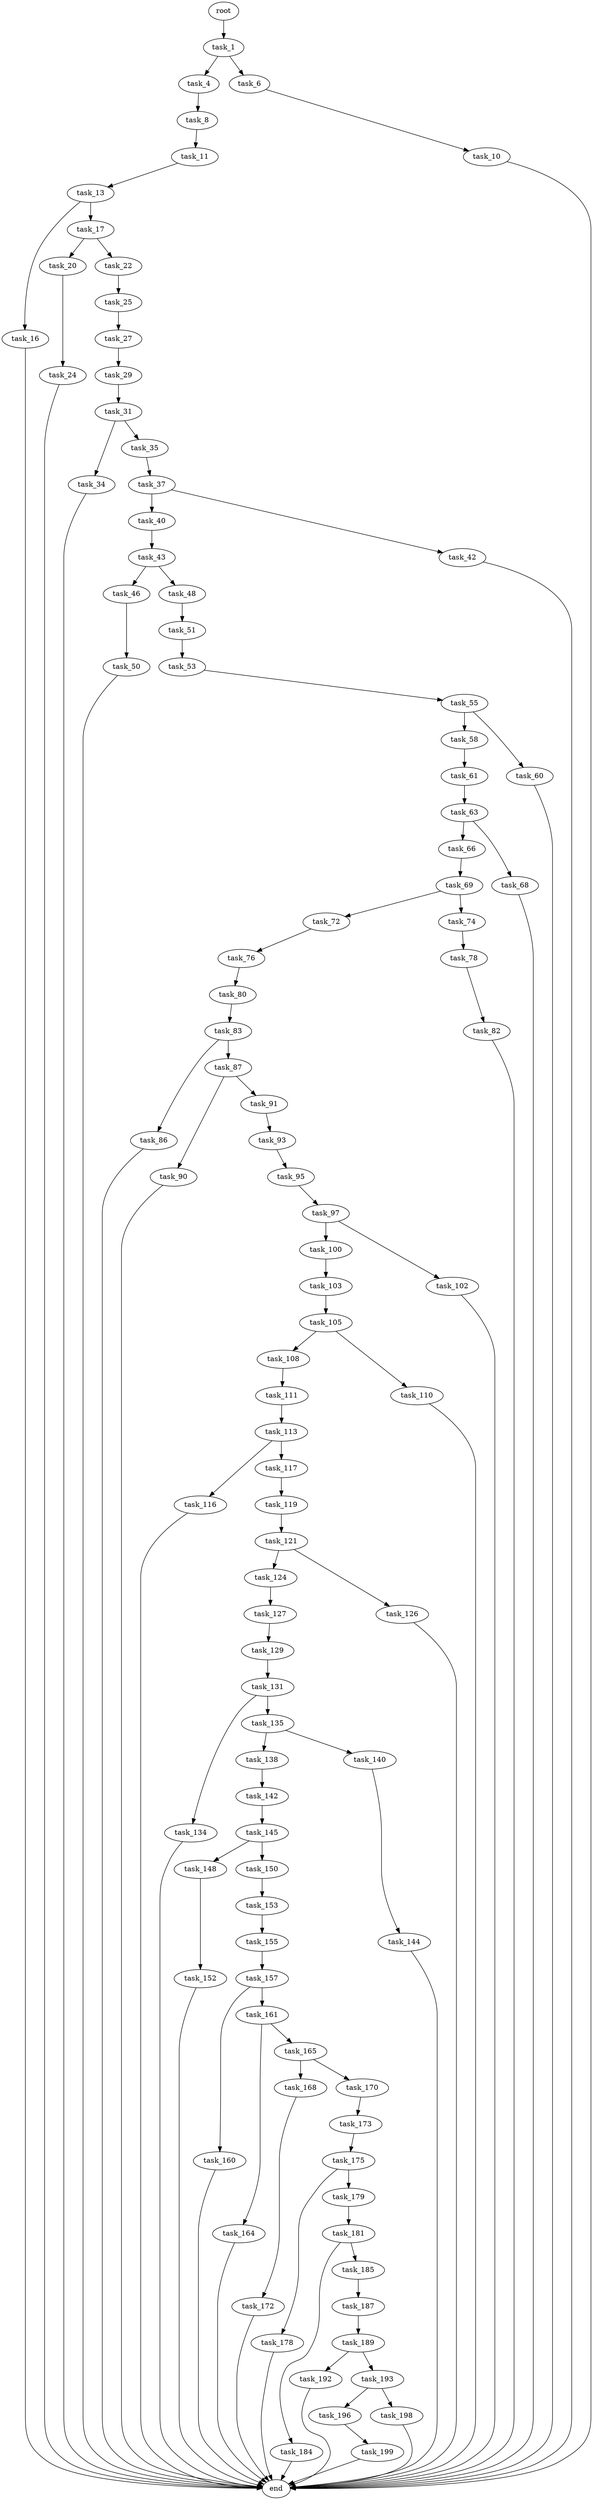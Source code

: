 digraph G {
  root [size="0.000000"];
  task_1 [size="231928233984.000000"];
  task_4 [size="507759644519.000000"];
  task_6 [size="804607567430.000000"];
  task_8 [size="738936532891.000000"];
  task_10 [size="1260606637.000000"];
  task_11 [size="48072781844.000000"];
  end [size="0.000000"];
  task_13 [size="21269260172.000000"];
  task_16 [size="134217728000.000000"];
  task_17 [size="10475163640.000000"];
  task_20 [size="1295292851140.000000"];
  task_22 [size="463974345158.000000"];
  task_24 [size="491401151157.000000"];
  task_25 [size="1073741824000.000000"];
  task_27 [size="4208830487.000000"];
  task_29 [size="28991029248.000000"];
  task_31 [size="1833578614.000000"];
  task_34 [size="10305800159.000000"];
  task_35 [size="1073741824000.000000"];
  task_37 [size="28991029248.000000"];
  task_40 [size="188095149678.000000"];
  task_42 [size="20470739762.000000"];
  task_43 [size="399863737539.000000"];
  task_46 [size="28991029248.000000"];
  task_48 [size="549755813888.000000"];
  task_50 [size="27027798270.000000"];
  task_51 [size="3387895950.000000"];
  task_53 [size="155212375604.000000"];
  task_55 [size="24372019452.000000"];
  task_58 [size="714702759845.000000"];
  task_60 [size="95778791580.000000"];
  task_61 [size="782757789696.000000"];
  task_63 [size="231928233984.000000"];
  task_66 [size="2419184700.000000"];
  task_68 [size="782757789696.000000"];
  task_69 [size="782757789696.000000"];
  task_72 [size="28991029248.000000"];
  task_74 [size="1073741824000.000000"];
  task_76 [size="112898909952.000000"];
  task_78 [size="231928233984.000000"];
  task_80 [size="368293445632.000000"];
  task_82 [size="14101894081.000000"];
  task_83 [size="3734025792.000000"];
  task_86 [size="144006921759.000000"];
  task_87 [size="66927807768.000000"];
  task_90 [size="28991029248.000000"];
  task_91 [size="422656572.000000"];
  task_93 [size="4584359066.000000"];
  task_95 [size="43419408184.000000"];
  task_97 [size="21717958461.000000"];
  task_100 [size="549755813888.000000"];
  task_102 [size="28991029248.000000"];
  task_103 [size="1073741824000.000000"];
  task_105 [size="549755813888.000000"];
  task_108 [size="23626465233.000000"];
  task_110 [size="231928233984.000000"];
  task_111 [size="34481211325.000000"];
  task_113 [size="549755813888.000000"];
  task_116 [size="1507649116.000000"];
  task_117 [size="28991029248.000000"];
  task_119 [size="8589934592.000000"];
  task_121 [size="7505170686.000000"];
  task_124 [size="368293445632.000000"];
  task_126 [size="8589934592.000000"];
  task_127 [size="134217728000.000000"];
  task_129 [size="15008105740.000000"];
  task_131 [size="1143973272608.000000"];
  task_134 [size="101208593328.000000"];
  task_135 [size="134217728000.000000"];
  task_138 [size="6390337589.000000"];
  task_140 [size="68719476736.000000"];
  task_142 [size="155391272928.000000"];
  task_144 [size="6568745073.000000"];
  task_145 [size="1370647998.000000"];
  task_148 [size="1872384014.000000"];
  task_150 [size="70879262304.000000"];
  task_152 [size="8498923384.000000"];
  task_153 [size="39897971725.000000"];
  task_155 [size="383040072.000000"];
  task_157 [size="419421095464.000000"];
  task_160 [size="6619143010.000000"];
  task_161 [size="1052183362.000000"];
  task_164 [size="448733155884.000000"];
  task_165 [size="107855332922.000000"];
  task_168 [size="5914547030.000000"];
  task_170 [size="3817184141.000000"];
  task_172 [size="220437798727.000000"];
  task_173 [size="935890734.000000"];
  task_175 [size="68719476736.000000"];
  task_178 [size="134217728000.000000"];
  task_179 [size="361371045297.000000"];
  task_181 [size="659932346104.000000"];
  task_184 [size="782757789696.000000"];
  task_185 [size="134217728000.000000"];
  task_187 [size="549755813888.000000"];
  task_189 [size="7735008451.000000"];
  task_192 [size="1073741824000.000000"];
  task_193 [size="283907247567.000000"];
  task_196 [size="2034172972.000000"];
  task_198 [size="33726900936.000000"];
  task_199 [size="5572088236.000000"];

  root -> task_1 [size="1.000000"];
  task_1 -> task_4 [size="301989888.000000"];
  task_1 -> task_6 [size="301989888.000000"];
  task_4 -> task_8 [size="411041792.000000"];
  task_6 -> task_10 [size="838860800.000000"];
  task_8 -> task_11 [size="838860800.000000"];
  task_10 -> end [size="1.000000"];
  task_11 -> task_13 [size="838860800.000000"];
  task_13 -> task_16 [size="33554432.000000"];
  task_13 -> task_17 [size="33554432.000000"];
  task_16 -> end [size="1.000000"];
  task_17 -> task_20 [size="536870912.000000"];
  task_17 -> task_22 [size="536870912.000000"];
  task_20 -> task_24 [size="838860800.000000"];
  task_22 -> task_25 [size="301989888.000000"];
  task_24 -> end [size="1.000000"];
  task_25 -> task_27 [size="838860800.000000"];
  task_27 -> task_29 [size="75497472.000000"];
  task_29 -> task_31 [size="75497472.000000"];
  task_31 -> task_34 [size="75497472.000000"];
  task_31 -> task_35 [size="75497472.000000"];
  task_34 -> end [size="1.000000"];
  task_35 -> task_37 [size="838860800.000000"];
  task_37 -> task_40 [size="75497472.000000"];
  task_37 -> task_42 [size="75497472.000000"];
  task_40 -> task_43 [size="209715200.000000"];
  task_42 -> end [size="1.000000"];
  task_43 -> task_46 [size="411041792.000000"];
  task_43 -> task_48 [size="411041792.000000"];
  task_46 -> task_50 [size="75497472.000000"];
  task_48 -> task_51 [size="536870912.000000"];
  task_50 -> end [size="1.000000"];
  task_51 -> task_53 [size="75497472.000000"];
  task_53 -> task_55 [size="536870912.000000"];
  task_55 -> task_58 [size="536870912.000000"];
  task_55 -> task_60 [size="536870912.000000"];
  task_58 -> task_61 [size="679477248.000000"];
  task_60 -> end [size="1.000000"];
  task_61 -> task_63 [size="679477248.000000"];
  task_63 -> task_66 [size="301989888.000000"];
  task_63 -> task_68 [size="301989888.000000"];
  task_66 -> task_69 [size="209715200.000000"];
  task_68 -> end [size="1.000000"];
  task_69 -> task_72 [size="679477248.000000"];
  task_69 -> task_74 [size="679477248.000000"];
  task_72 -> task_76 [size="75497472.000000"];
  task_74 -> task_78 [size="838860800.000000"];
  task_76 -> task_80 [size="134217728.000000"];
  task_78 -> task_82 [size="301989888.000000"];
  task_80 -> task_83 [size="411041792.000000"];
  task_82 -> end [size="1.000000"];
  task_83 -> task_86 [size="301989888.000000"];
  task_83 -> task_87 [size="301989888.000000"];
  task_86 -> end [size="1.000000"];
  task_87 -> task_90 [size="134217728.000000"];
  task_87 -> task_91 [size="134217728.000000"];
  task_90 -> end [size="1.000000"];
  task_91 -> task_93 [size="33554432.000000"];
  task_93 -> task_95 [size="75497472.000000"];
  task_95 -> task_97 [size="679477248.000000"];
  task_97 -> task_100 [size="75497472.000000"];
  task_97 -> task_102 [size="75497472.000000"];
  task_100 -> task_103 [size="536870912.000000"];
  task_102 -> end [size="1.000000"];
  task_103 -> task_105 [size="838860800.000000"];
  task_105 -> task_108 [size="536870912.000000"];
  task_105 -> task_110 [size="536870912.000000"];
  task_108 -> task_111 [size="679477248.000000"];
  task_110 -> end [size="1.000000"];
  task_111 -> task_113 [size="838860800.000000"];
  task_113 -> task_116 [size="536870912.000000"];
  task_113 -> task_117 [size="536870912.000000"];
  task_116 -> end [size="1.000000"];
  task_117 -> task_119 [size="75497472.000000"];
  task_119 -> task_121 [size="33554432.000000"];
  task_121 -> task_124 [size="209715200.000000"];
  task_121 -> task_126 [size="209715200.000000"];
  task_124 -> task_127 [size="411041792.000000"];
  task_126 -> end [size="1.000000"];
  task_127 -> task_129 [size="209715200.000000"];
  task_129 -> task_131 [size="411041792.000000"];
  task_131 -> task_134 [size="679477248.000000"];
  task_131 -> task_135 [size="679477248.000000"];
  task_134 -> end [size="1.000000"];
  task_135 -> task_138 [size="209715200.000000"];
  task_135 -> task_140 [size="209715200.000000"];
  task_138 -> task_142 [size="679477248.000000"];
  task_140 -> task_144 [size="134217728.000000"];
  task_142 -> task_145 [size="301989888.000000"];
  task_144 -> end [size="1.000000"];
  task_145 -> task_148 [size="33554432.000000"];
  task_145 -> task_150 [size="33554432.000000"];
  task_148 -> task_152 [size="134217728.000000"];
  task_150 -> task_153 [size="75497472.000000"];
  task_152 -> end [size="1.000000"];
  task_153 -> task_155 [size="679477248.000000"];
  task_155 -> task_157 [size="33554432.000000"];
  task_157 -> task_160 [size="411041792.000000"];
  task_157 -> task_161 [size="411041792.000000"];
  task_160 -> end [size="1.000000"];
  task_161 -> task_164 [size="33554432.000000"];
  task_161 -> task_165 [size="33554432.000000"];
  task_164 -> end [size="1.000000"];
  task_165 -> task_168 [size="75497472.000000"];
  task_165 -> task_170 [size="75497472.000000"];
  task_168 -> task_172 [size="209715200.000000"];
  task_170 -> task_173 [size="134217728.000000"];
  task_172 -> end [size="1.000000"];
  task_173 -> task_175 [size="75497472.000000"];
  task_175 -> task_178 [size="134217728.000000"];
  task_175 -> task_179 [size="134217728.000000"];
  task_178 -> end [size="1.000000"];
  task_179 -> task_181 [size="301989888.000000"];
  task_181 -> task_184 [size="411041792.000000"];
  task_181 -> task_185 [size="411041792.000000"];
  task_184 -> end [size="1.000000"];
  task_185 -> task_187 [size="209715200.000000"];
  task_187 -> task_189 [size="536870912.000000"];
  task_189 -> task_192 [size="209715200.000000"];
  task_189 -> task_193 [size="209715200.000000"];
  task_192 -> end [size="1.000000"];
  task_193 -> task_196 [size="411041792.000000"];
  task_193 -> task_198 [size="411041792.000000"];
  task_196 -> task_199 [size="33554432.000000"];
  task_198 -> end [size="1.000000"];
  task_199 -> end [size="1.000000"];
}
